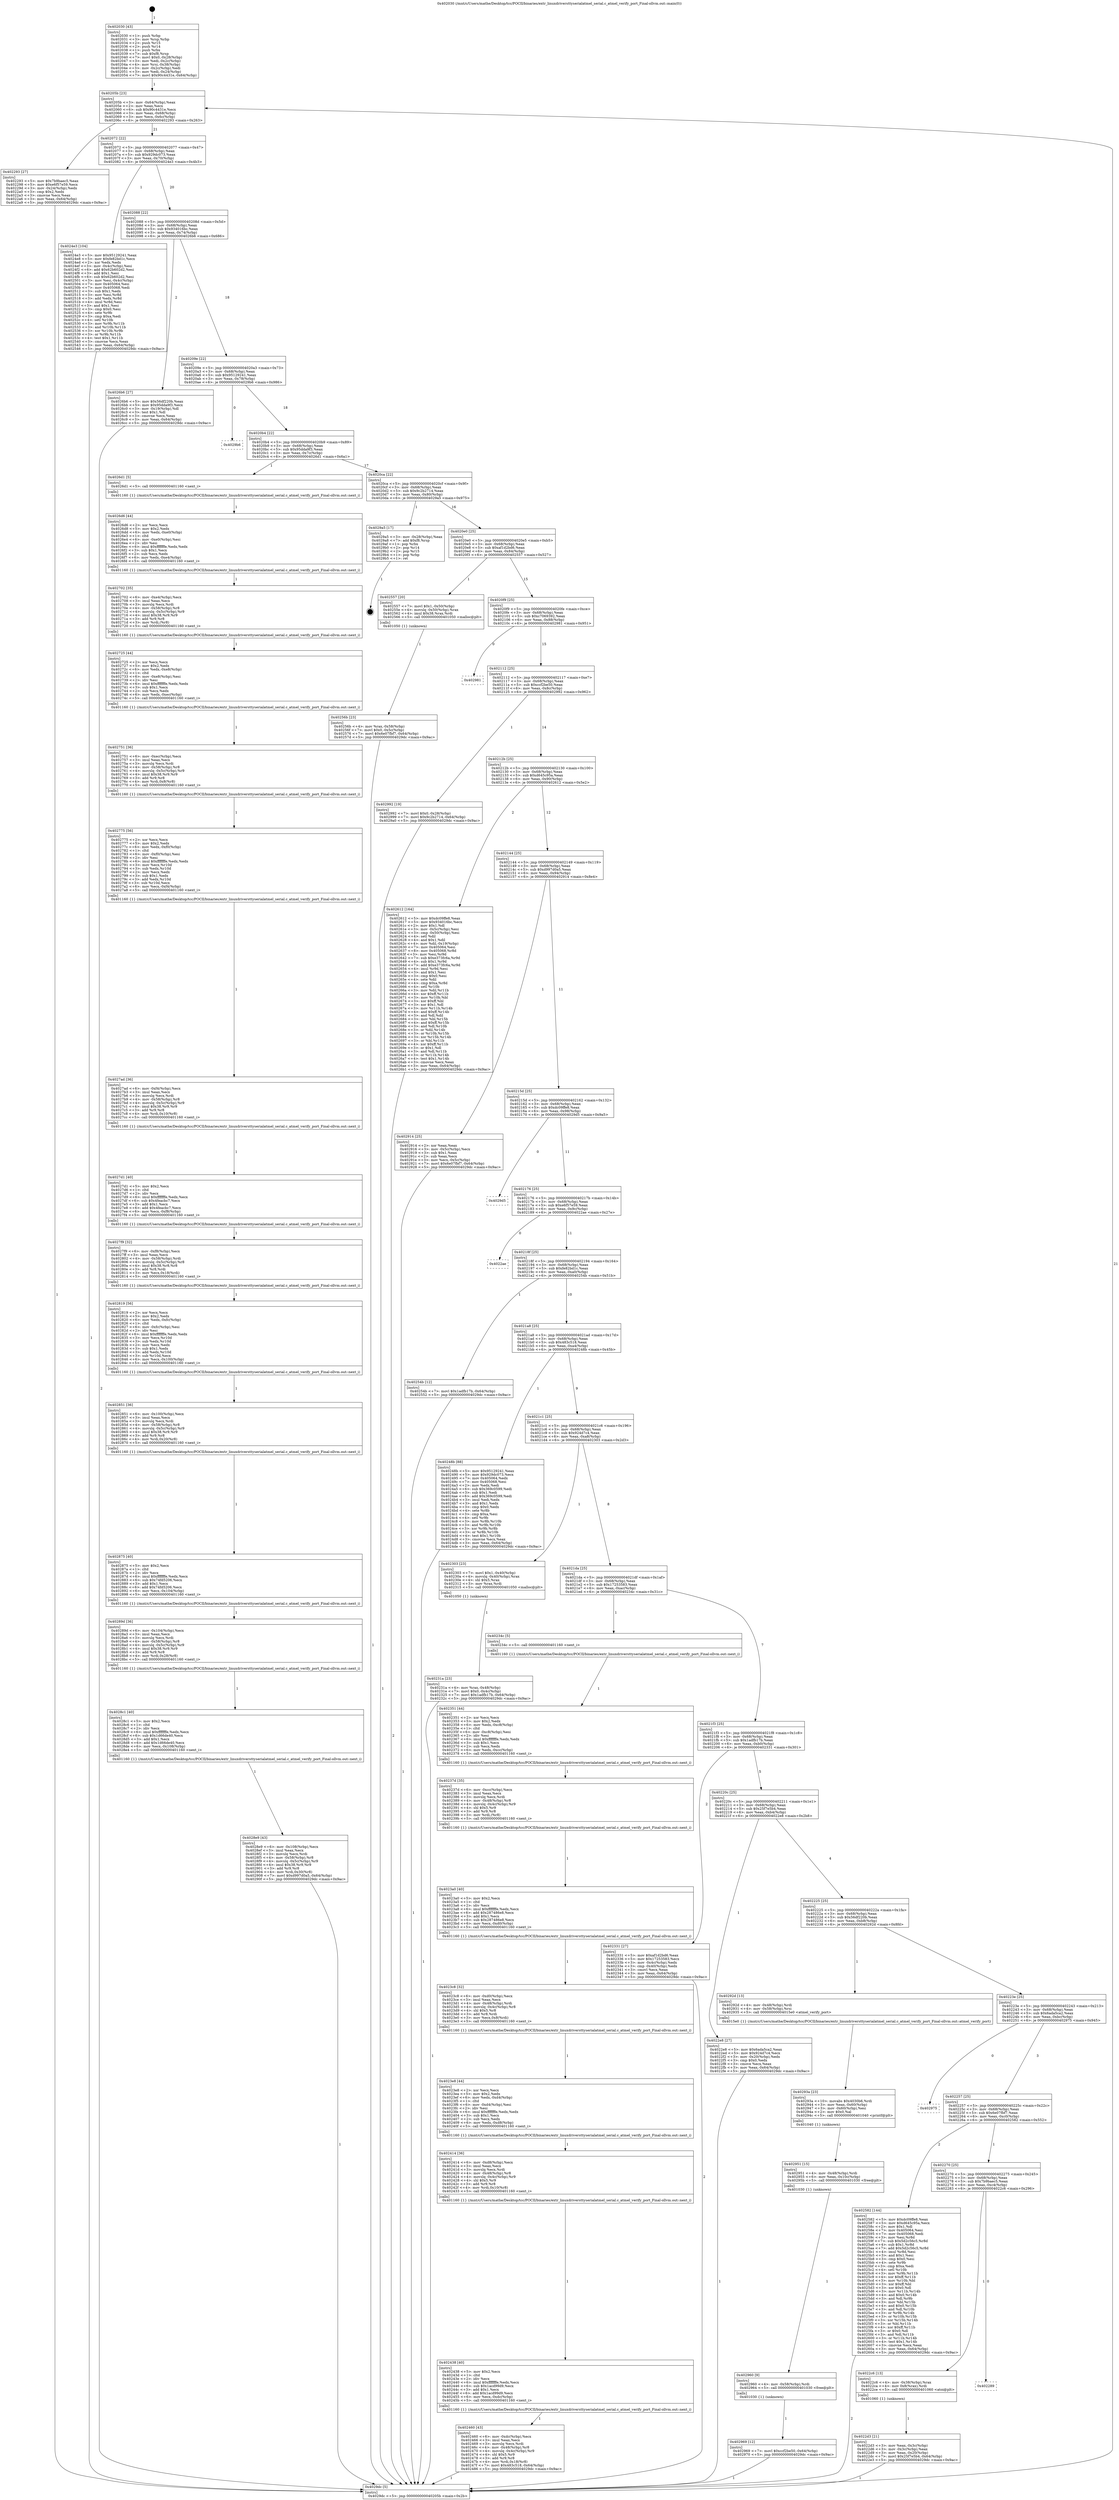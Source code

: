digraph "0x402030" {
  label = "0x402030 (/mnt/c/Users/mathe/Desktop/tcc/POCII/binaries/extr_linuxdriversttyserialatmel_serial.c_atmel_verify_port_Final-ollvm.out::main(0))"
  labelloc = "t"
  node[shape=record]

  Entry [label="",width=0.3,height=0.3,shape=circle,fillcolor=black,style=filled]
  "0x40205b" [label="{
     0x40205b [23]\l
     | [instrs]\l
     &nbsp;&nbsp;0x40205b \<+3\>: mov -0x64(%rbp),%eax\l
     &nbsp;&nbsp;0x40205e \<+2\>: mov %eax,%ecx\l
     &nbsp;&nbsp;0x402060 \<+6\>: sub $0x90c4431e,%ecx\l
     &nbsp;&nbsp;0x402066 \<+3\>: mov %eax,-0x68(%rbp)\l
     &nbsp;&nbsp;0x402069 \<+3\>: mov %ecx,-0x6c(%rbp)\l
     &nbsp;&nbsp;0x40206c \<+6\>: je 0000000000402293 \<main+0x263\>\l
  }"]
  "0x402293" [label="{
     0x402293 [27]\l
     | [instrs]\l
     &nbsp;&nbsp;0x402293 \<+5\>: mov $0x7b9baec5,%eax\l
     &nbsp;&nbsp;0x402298 \<+5\>: mov $0xe6f57e59,%ecx\l
     &nbsp;&nbsp;0x40229d \<+3\>: mov -0x24(%rbp),%edx\l
     &nbsp;&nbsp;0x4022a0 \<+3\>: cmp $0x2,%edx\l
     &nbsp;&nbsp;0x4022a3 \<+3\>: cmovne %ecx,%eax\l
     &nbsp;&nbsp;0x4022a6 \<+3\>: mov %eax,-0x64(%rbp)\l
     &nbsp;&nbsp;0x4022a9 \<+5\>: jmp 00000000004029dc \<main+0x9ac\>\l
  }"]
  "0x402072" [label="{
     0x402072 [22]\l
     | [instrs]\l
     &nbsp;&nbsp;0x402072 \<+5\>: jmp 0000000000402077 \<main+0x47\>\l
     &nbsp;&nbsp;0x402077 \<+3\>: mov -0x68(%rbp),%eax\l
     &nbsp;&nbsp;0x40207a \<+5\>: sub $0x929dc073,%eax\l
     &nbsp;&nbsp;0x40207f \<+3\>: mov %eax,-0x70(%rbp)\l
     &nbsp;&nbsp;0x402082 \<+6\>: je 00000000004024e3 \<main+0x4b3\>\l
  }"]
  "0x4029dc" [label="{
     0x4029dc [5]\l
     | [instrs]\l
     &nbsp;&nbsp;0x4029dc \<+5\>: jmp 000000000040205b \<main+0x2b\>\l
  }"]
  "0x402030" [label="{
     0x402030 [43]\l
     | [instrs]\l
     &nbsp;&nbsp;0x402030 \<+1\>: push %rbp\l
     &nbsp;&nbsp;0x402031 \<+3\>: mov %rsp,%rbp\l
     &nbsp;&nbsp;0x402034 \<+2\>: push %r15\l
     &nbsp;&nbsp;0x402036 \<+2\>: push %r14\l
     &nbsp;&nbsp;0x402038 \<+1\>: push %rbx\l
     &nbsp;&nbsp;0x402039 \<+7\>: sub $0xf8,%rsp\l
     &nbsp;&nbsp;0x402040 \<+7\>: movl $0x0,-0x28(%rbp)\l
     &nbsp;&nbsp;0x402047 \<+3\>: mov %edi,-0x2c(%rbp)\l
     &nbsp;&nbsp;0x40204a \<+4\>: mov %rsi,-0x38(%rbp)\l
     &nbsp;&nbsp;0x40204e \<+3\>: mov -0x2c(%rbp),%edi\l
     &nbsp;&nbsp;0x402051 \<+3\>: mov %edi,-0x24(%rbp)\l
     &nbsp;&nbsp;0x402054 \<+7\>: movl $0x90c4431e,-0x64(%rbp)\l
  }"]
  Exit [label="",width=0.3,height=0.3,shape=circle,fillcolor=black,style=filled,peripheries=2]
  "0x4024e3" [label="{
     0x4024e3 [104]\l
     | [instrs]\l
     &nbsp;&nbsp;0x4024e3 \<+5\>: mov $0x95129241,%eax\l
     &nbsp;&nbsp;0x4024e8 \<+5\>: mov $0xfe82bd1c,%ecx\l
     &nbsp;&nbsp;0x4024ed \<+2\>: xor %edx,%edx\l
     &nbsp;&nbsp;0x4024ef \<+3\>: mov -0x4c(%rbp),%esi\l
     &nbsp;&nbsp;0x4024f2 \<+6\>: add $0x62b602d2,%esi\l
     &nbsp;&nbsp;0x4024f8 \<+3\>: add $0x1,%esi\l
     &nbsp;&nbsp;0x4024fb \<+6\>: sub $0x62b602d2,%esi\l
     &nbsp;&nbsp;0x402501 \<+3\>: mov %esi,-0x4c(%rbp)\l
     &nbsp;&nbsp;0x402504 \<+7\>: mov 0x405064,%esi\l
     &nbsp;&nbsp;0x40250b \<+7\>: mov 0x405068,%edi\l
     &nbsp;&nbsp;0x402512 \<+3\>: sub $0x1,%edx\l
     &nbsp;&nbsp;0x402515 \<+3\>: mov %esi,%r8d\l
     &nbsp;&nbsp;0x402518 \<+3\>: add %edx,%r8d\l
     &nbsp;&nbsp;0x40251b \<+4\>: imul %r8d,%esi\l
     &nbsp;&nbsp;0x40251f \<+3\>: and $0x1,%esi\l
     &nbsp;&nbsp;0x402522 \<+3\>: cmp $0x0,%esi\l
     &nbsp;&nbsp;0x402525 \<+4\>: sete %r9b\l
     &nbsp;&nbsp;0x402529 \<+3\>: cmp $0xa,%edi\l
     &nbsp;&nbsp;0x40252c \<+4\>: setl %r10b\l
     &nbsp;&nbsp;0x402530 \<+3\>: mov %r9b,%r11b\l
     &nbsp;&nbsp;0x402533 \<+3\>: and %r10b,%r11b\l
     &nbsp;&nbsp;0x402536 \<+3\>: xor %r10b,%r9b\l
     &nbsp;&nbsp;0x402539 \<+3\>: or %r9b,%r11b\l
     &nbsp;&nbsp;0x40253c \<+4\>: test $0x1,%r11b\l
     &nbsp;&nbsp;0x402540 \<+3\>: cmovne %ecx,%eax\l
     &nbsp;&nbsp;0x402543 \<+3\>: mov %eax,-0x64(%rbp)\l
     &nbsp;&nbsp;0x402546 \<+5\>: jmp 00000000004029dc \<main+0x9ac\>\l
  }"]
  "0x402088" [label="{
     0x402088 [22]\l
     | [instrs]\l
     &nbsp;&nbsp;0x402088 \<+5\>: jmp 000000000040208d \<main+0x5d\>\l
     &nbsp;&nbsp;0x40208d \<+3\>: mov -0x68(%rbp),%eax\l
     &nbsp;&nbsp;0x402090 \<+5\>: sub $0x934016bc,%eax\l
     &nbsp;&nbsp;0x402095 \<+3\>: mov %eax,-0x74(%rbp)\l
     &nbsp;&nbsp;0x402098 \<+6\>: je 00000000004026b6 \<main+0x686\>\l
  }"]
  "0x402969" [label="{
     0x402969 [12]\l
     | [instrs]\l
     &nbsp;&nbsp;0x402969 \<+7\>: movl $0xccf2be50,-0x64(%rbp)\l
     &nbsp;&nbsp;0x402970 \<+5\>: jmp 00000000004029dc \<main+0x9ac\>\l
  }"]
  "0x4026b6" [label="{
     0x4026b6 [27]\l
     | [instrs]\l
     &nbsp;&nbsp;0x4026b6 \<+5\>: mov $0x56df220b,%eax\l
     &nbsp;&nbsp;0x4026bb \<+5\>: mov $0x95dda9f3,%ecx\l
     &nbsp;&nbsp;0x4026c0 \<+3\>: mov -0x19(%rbp),%dl\l
     &nbsp;&nbsp;0x4026c3 \<+3\>: test $0x1,%dl\l
     &nbsp;&nbsp;0x4026c6 \<+3\>: cmovne %ecx,%eax\l
     &nbsp;&nbsp;0x4026c9 \<+3\>: mov %eax,-0x64(%rbp)\l
     &nbsp;&nbsp;0x4026cc \<+5\>: jmp 00000000004029dc \<main+0x9ac\>\l
  }"]
  "0x40209e" [label="{
     0x40209e [22]\l
     | [instrs]\l
     &nbsp;&nbsp;0x40209e \<+5\>: jmp 00000000004020a3 \<main+0x73\>\l
     &nbsp;&nbsp;0x4020a3 \<+3\>: mov -0x68(%rbp),%eax\l
     &nbsp;&nbsp;0x4020a6 \<+5\>: sub $0x95129241,%eax\l
     &nbsp;&nbsp;0x4020ab \<+3\>: mov %eax,-0x78(%rbp)\l
     &nbsp;&nbsp;0x4020ae \<+6\>: je 00000000004029b6 \<main+0x986\>\l
  }"]
  "0x402960" [label="{
     0x402960 [9]\l
     | [instrs]\l
     &nbsp;&nbsp;0x402960 \<+4\>: mov -0x58(%rbp),%rdi\l
     &nbsp;&nbsp;0x402964 \<+5\>: call 0000000000401030 \<free@plt\>\l
     | [calls]\l
     &nbsp;&nbsp;0x401030 \{1\} (unknown)\l
  }"]
  "0x4029b6" [label="{
     0x4029b6\l
  }", style=dashed]
  "0x4020b4" [label="{
     0x4020b4 [22]\l
     | [instrs]\l
     &nbsp;&nbsp;0x4020b4 \<+5\>: jmp 00000000004020b9 \<main+0x89\>\l
     &nbsp;&nbsp;0x4020b9 \<+3\>: mov -0x68(%rbp),%eax\l
     &nbsp;&nbsp;0x4020bc \<+5\>: sub $0x95dda9f3,%eax\l
     &nbsp;&nbsp;0x4020c1 \<+3\>: mov %eax,-0x7c(%rbp)\l
     &nbsp;&nbsp;0x4020c4 \<+6\>: je 00000000004026d1 \<main+0x6a1\>\l
  }"]
  "0x402951" [label="{
     0x402951 [15]\l
     | [instrs]\l
     &nbsp;&nbsp;0x402951 \<+4\>: mov -0x48(%rbp),%rdi\l
     &nbsp;&nbsp;0x402955 \<+6\>: mov %eax,-0x10c(%rbp)\l
     &nbsp;&nbsp;0x40295b \<+5\>: call 0000000000401030 \<free@plt\>\l
     | [calls]\l
     &nbsp;&nbsp;0x401030 \{1\} (unknown)\l
  }"]
  "0x4026d1" [label="{
     0x4026d1 [5]\l
     | [instrs]\l
     &nbsp;&nbsp;0x4026d1 \<+5\>: call 0000000000401160 \<next_i\>\l
     | [calls]\l
     &nbsp;&nbsp;0x401160 \{1\} (/mnt/c/Users/mathe/Desktop/tcc/POCII/binaries/extr_linuxdriversttyserialatmel_serial.c_atmel_verify_port_Final-ollvm.out::next_i)\l
  }"]
  "0x4020ca" [label="{
     0x4020ca [22]\l
     | [instrs]\l
     &nbsp;&nbsp;0x4020ca \<+5\>: jmp 00000000004020cf \<main+0x9f\>\l
     &nbsp;&nbsp;0x4020cf \<+3\>: mov -0x68(%rbp),%eax\l
     &nbsp;&nbsp;0x4020d2 \<+5\>: sub $0x9c2b2714,%eax\l
     &nbsp;&nbsp;0x4020d7 \<+3\>: mov %eax,-0x80(%rbp)\l
     &nbsp;&nbsp;0x4020da \<+6\>: je 00000000004029a5 \<main+0x975\>\l
  }"]
  "0x40293a" [label="{
     0x40293a [23]\l
     | [instrs]\l
     &nbsp;&nbsp;0x40293a \<+10\>: movabs $0x4030b6,%rdi\l
     &nbsp;&nbsp;0x402944 \<+3\>: mov %eax,-0x60(%rbp)\l
     &nbsp;&nbsp;0x402947 \<+3\>: mov -0x60(%rbp),%esi\l
     &nbsp;&nbsp;0x40294a \<+2\>: mov $0x0,%al\l
     &nbsp;&nbsp;0x40294c \<+5\>: call 0000000000401040 \<printf@plt\>\l
     | [calls]\l
     &nbsp;&nbsp;0x401040 \{1\} (unknown)\l
  }"]
  "0x4029a5" [label="{
     0x4029a5 [17]\l
     | [instrs]\l
     &nbsp;&nbsp;0x4029a5 \<+3\>: mov -0x28(%rbp),%eax\l
     &nbsp;&nbsp;0x4029a8 \<+7\>: add $0xf8,%rsp\l
     &nbsp;&nbsp;0x4029af \<+1\>: pop %rbx\l
     &nbsp;&nbsp;0x4029b0 \<+2\>: pop %r14\l
     &nbsp;&nbsp;0x4029b2 \<+2\>: pop %r15\l
     &nbsp;&nbsp;0x4029b4 \<+1\>: pop %rbp\l
     &nbsp;&nbsp;0x4029b5 \<+1\>: ret\l
  }"]
  "0x4020e0" [label="{
     0x4020e0 [25]\l
     | [instrs]\l
     &nbsp;&nbsp;0x4020e0 \<+5\>: jmp 00000000004020e5 \<main+0xb5\>\l
     &nbsp;&nbsp;0x4020e5 \<+3\>: mov -0x68(%rbp),%eax\l
     &nbsp;&nbsp;0x4020e8 \<+5\>: sub $0xaf1d2bd6,%eax\l
     &nbsp;&nbsp;0x4020ed \<+6\>: mov %eax,-0x84(%rbp)\l
     &nbsp;&nbsp;0x4020f3 \<+6\>: je 0000000000402557 \<main+0x527\>\l
  }"]
  "0x4028e9" [label="{
     0x4028e9 [43]\l
     | [instrs]\l
     &nbsp;&nbsp;0x4028e9 \<+6\>: mov -0x108(%rbp),%ecx\l
     &nbsp;&nbsp;0x4028ef \<+3\>: imul %eax,%ecx\l
     &nbsp;&nbsp;0x4028f2 \<+3\>: movslq %ecx,%rdi\l
     &nbsp;&nbsp;0x4028f5 \<+4\>: mov -0x58(%rbp),%r8\l
     &nbsp;&nbsp;0x4028f9 \<+4\>: movslq -0x5c(%rbp),%r9\l
     &nbsp;&nbsp;0x4028fd \<+4\>: imul $0x38,%r9,%r9\l
     &nbsp;&nbsp;0x402901 \<+3\>: add %r9,%r8\l
     &nbsp;&nbsp;0x402904 \<+4\>: mov %rdi,0x30(%r8)\l
     &nbsp;&nbsp;0x402908 \<+7\>: movl $0xd997d0a5,-0x64(%rbp)\l
     &nbsp;&nbsp;0x40290f \<+5\>: jmp 00000000004029dc \<main+0x9ac\>\l
  }"]
  "0x402557" [label="{
     0x402557 [20]\l
     | [instrs]\l
     &nbsp;&nbsp;0x402557 \<+7\>: movl $0x1,-0x50(%rbp)\l
     &nbsp;&nbsp;0x40255e \<+4\>: movslq -0x50(%rbp),%rax\l
     &nbsp;&nbsp;0x402562 \<+4\>: imul $0x38,%rax,%rdi\l
     &nbsp;&nbsp;0x402566 \<+5\>: call 0000000000401050 \<malloc@plt\>\l
     | [calls]\l
     &nbsp;&nbsp;0x401050 \{1\} (unknown)\l
  }"]
  "0x4020f9" [label="{
     0x4020f9 [25]\l
     | [instrs]\l
     &nbsp;&nbsp;0x4020f9 \<+5\>: jmp 00000000004020fe \<main+0xce\>\l
     &nbsp;&nbsp;0x4020fe \<+3\>: mov -0x68(%rbp),%eax\l
     &nbsp;&nbsp;0x402101 \<+5\>: sub $0xc7069392,%eax\l
     &nbsp;&nbsp;0x402106 \<+6\>: mov %eax,-0x88(%rbp)\l
     &nbsp;&nbsp;0x40210c \<+6\>: je 0000000000402981 \<main+0x951\>\l
  }"]
  "0x4028c1" [label="{
     0x4028c1 [40]\l
     | [instrs]\l
     &nbsp;&nbsp;0x4028c1 \<+5\>: mov $0x2,%ecx\l
     &nbsp;&nbsp;0x4028c6 \<+1\>: cltd\l
     &nbsp;&nbsp;0x4028c7 \<+2\>: idiv %ecx\l
     &nbsp;&nbsp;0x4028c9 \<+6\>: imul $0xfffffffe,%edx,%ecx\l
     &nbsp;&nbsp;0x4028cf \<+6\>: sub $0x1d66de40,%ecx\l
     &nbsp;&nbsp;0x4028d5 \<+3\>: add $0x1,%ecx\l
     &nbsp;&nbsp;0x4028d8 \<+6\>: add $0x1d66de40,%ecx\l
     &nbsp;&nbsp;0x4028de \<+6\>: mov %ecx,-0x108(%rbp)\l
     &nbsp;&nbsp;0x4028e4 \<+5\>: call 0000000000401160 \<next_i\>\l
     | [calls]\l
     &nbsp;&nbsp;0x401160 \{1\} (/mnt/c/Users/mathe/Desktop/tcc/POCII/binaries/extr_linuxdriversttyserialatmel_serial.c_atmel_verify_port_Final-ollvm.out::next_i)\l
  }"]
  "0x402981" [label="{
     0x402981\l
  }", style=dashed]
  "0x402112" [label="{
     0x402112 [25]\l
     | [instrs]\l
     &nbsp;&nbsp;0x402112 \<+5\>: jmp 0000000000402117 \<main+0xe7\>\l
     &nbsp;&nbsp;0x402117 \<+3\>: mov -0x68(%rbp),%eax\l
     &nbsp;&nbsp;0x40211a \<+5\>: sub $0xccf2be50,%eax\l
     &nbsp;&nbsp;0x40211f \<+6\>: mov %eax,-0x8c(%rbp)\l
     &nbsp;&nbsp;0x402125 \<+6\>: je 0000000000402992 \<main+0x962\>\l
  }"]
  "0x40289d" [label="{
     0x40289d [36]\l
     | [instrs]\l
     &nbsp;&nbsp;0x40289d \<+6\>: mov -0x104(%rbp),%ecx\l
     &nbsp;&nbsp;0x4028a3 \<+3\>: imul %eax,%ecx\l
     &nbsp;&nbsp;0x4028a6 \<+3\>: movslq %ecx,%rdi\l
     &nbsp;&nbsp;0x4028a9 \<+4\>: mov -0x58(%rbp),%r8\l
     &nbsp;&nbsp;0x4028ad \<+4\>: movslq -0x5c(%rbp),%r9\l
     &nbsp;&nbsp;0x4028b1 \<+4\>: imul $0x38,%r9,%r9\l
     &nbsp;&nbsp;0x4028b5 \<+3\>: add %r9,%r8\l
     &nbsp;&nbsp;0x4028b8 \<+4\>: mov %rdi,0x28(%r8)\l
     &nbsp;&nbsp;0x4028bc \<+5\>: call 0000000000401160 \<next_i\>\l
     | [calls]\l
     &nbsp;&nbsp;0x401160 \{1\} (/mnt/c/Users/mathe/Desktop/tcc/POCII/binaries/extr_linuxdriversttyserialatmel_serial.c_atmel_verify_port_Final-ollvm.out::next_i)\l
  }"]
  "0x402992" [label="{
     0x402992 [19]\l
     | [instrs]\l
     &nbsp;&nbsp;0x402992 \<+7\>: movl $0x0,-0x28(%rbp)\l
     &nbsp;&nbsp;0x402999 \<+7\>: movl $0x9c2b2714,-0x64(%rbp)\l
     &nbsp;&nbsp;0x4029a0 \<+5\>: jmp 00000000004029dc \<main+0x9ac\>\l
  }"]
  "0x40212b" [label="{
     0x40212b [25]\l
     | [instrs]\l
     &nbsp;&nbsp;0x40212b \<+5\>: jmp 0000000000402130 \<main+0x100\>\l
     &nbsp;&nbsp;0x402130 \<+3\>: mov -0x68(%rbp),%eax\l
     &nbsp;&nbsp;0x402133 \<+5\>: sub $0xd645c95a,%eax\l
     &nbsp;&nbsp;0x402138 \<+6\>: mov %eax,-0x90(%rbp)\l
     &nbsp;&nbsp;0x40213e \<+6\>: je 0000000000402612 \<main+0x5e2\>\l
  }"]
  "0x402875" [label="{
     0x402875 [40]\l
     | [instrs]\l
     &nbsp;&nbsp;0x402875 \<+5\>: mov $0x2,%ecx\l
     &nbsp;&nbsp;0x40287a \<+1\>: cltd\l
     &nbsp;&nbsp;0x40287b \<+2\>: idiv %ecx\l
     &nbsp;&nbsp;0x40287d \<+6\>: imul $0xfffffffe,%edx,%ecx\l
     &nbsp;&nbsp;0x402883 \<+6\>: sub $0x74fd5206,%ecx\l
     &nbsp;&nbsp;0x402889 \<+3\>: add $0x1,%ecx\l
     &nbsp;&nbsp;0x40288c \<+6\>: add $0x74fd5206,%ecx\l
     &nbsp;&nbsp;0x402892 \<+6\>: mov %ecx,-0x104(%rbp)\l
     &nbsp;&nbsp;0x402898 \<+5\>: call 0000000000401160 \<next_i\>\l
     | [calls]\l
     &nbsp;&nbsp;0x401160 \{1\} (/mnt/c/Users/mathe/Desktop/tcc/POCII/binaries/extr_linuxdriversttyserialatmel_serial.c_atmel_verify_port_Final-ollvm.out::next_i)\l
  }"]
  "0x402612" [label="{
     0x402612 [164]\l
     | [instrs]\l
     &nbsp;&nbsp;0x402612 \<+5\>: mov $0xdc09ffe8,%eax\l
     &nbsp;&nbsp;0x402617 \<+5\>: mov $0x934016bc,%ecx\l
     &nbsp;&nbsp;0x40261c \<+2\>: mov $0x1,%dl\l
     &nbsp;&nbsp;0x40261e \<+3\>: mov -0x5c(%rbp),%esi\l
     &nbsp;&nbsp;0x402621 \<+3\>: cmp -0x50(%rbp),%esi\l
     &nbsp;&nbsp;0x402624 \<+4\>: setl %dil\l
     &nbsp;&nbsp;0x402628 \<+4\>: and $0x1,%dil\l
     &nbsp;&nbsp;0x40262c \<+4\>: mov %dil,-0x19(%rbp)\l
     &nbsp;&nbsp;0x402630 \<+7\>: mov 0x405064,%esi\l
     &nbsp;&nbsp;0x402637 \<+8\>: mov 0x405068,%r8d\l
     &nbsp;&nbsp;0x40263f \<+3\>: mov %esi,%r9d\l
     &nbsp;&nbsp;0x402642 \<+7\>: sub $0xe373fc6a,%r9d\l
     &nbsp;&nbsp;0x402649 \<+4\>: sub $0x1,%r9d\l
     &nbsp;&nbsp;0x40264d \<+7\>: add $0xe373fc6a,%r9d\l
     &nbsp;&nbsp;0x402654 \<+4\>: imul %r9d,%esi\l
     &nbsp;&nbsp;0x402658 \<+3\>: and $0x1,%esi\l
     &nbsp;&nbsp;0x40265b \<+3\>: cmp $0x0,%esi\l
     &nbsp;&nbsp;0x40265e \<+4\>: sete %dil\l
     &nbsp;&nbsp;0x402662 \<+4\>: cmp $0xa,%r8d\l
     &nbsp;&nbsp;0x402666 \<+4\>: setl %r10b\l
     &nbsp;&nbsp;0x40266a \<+3\>: mov %dil,%r11b\l
     &nbsp;&nbsp;0x40266d \<+4\>: xor $0xff,%r11b\l
     &nbsp;&nbsp;0x402671 \<+3\>: mov %r10b,%bl\l
     &nbsp;&nbsp;0x402674 \<+3\>: xor $0xff,%bl\l
     &nbsp;&nbsp;0x402677 \<+3\>: xor $0x1,%dl\l
     &nbsp;&nbsp;0x40267a \<+3\>: mov %r11b,%r14b\l
     &nbsp;&nbsp;0x40267d \<+4\>: and $0xff,%r14b\l
     &nbsp;&nbsp;0x402681 \<+3\>: and %dl,%dil\l
     &nbsp;&nbsp;0x402684 \<+3\>: mov %bl,%r15b\l
     &nbsp;&nbsp;0x402687 \<+4\>: and $0xff,%r15b\l
     &nbsp;&nbsp;0x40268b \<+3\>: and %dl,%r10b\l
     &nbsp;&nbsp;0x40268e \<+3\>: or %dil,%r14b\l
     &nbsp;&nbsp;0x402691 \<+3\>: or %r10b,%r15b\l
     &nbsp;&nbsp;0x402694 \<+3\>: xor %r15b,%r14b\l
     &nbsp;&nbsp;0x402697 \<+3\>: or %bl,%r11b\l
     &nbsp;&nbsp;0x40269a \<+4\>: xor $0xff,%r11b\l
     &nbsp;&nbsp;0x40269e \<+3\>: or $0x1,%dl\l
     &nbsp;&nbsp;0x4026a1 \<+3\>: and %dl,%r11b\l
     &nbsp;&nbsp;0x4026a4 \<+3\>: or %r11b,%r14b\l
     &nbsp;&nbsp;0x4026a7 \<+4\>: test $0x1,%r14b\l
     &nbsp;&nbsp;0x4026ab \<+3\>: cmovne %ecx,%eax\l
     &nbsp;&nbsp;0x4026ae \<+3\>: mov %eax,-0x64(%rbp)\l
     &nbsp;&nbsp;0x4026b1 \<+5\>: jmp 00000000004029dc \<main+0x9ac\>\l
  }"]
  "0x402144" [label="{
     0x402144 [25]\l
     | [instrs]\l
     &nbsp;&nbsp;0x402144 \<+5\>: jmp 0000000000402149 \<main+0x119\>\l
     &nbsp;&nbsp;0x402149 \<+3\>: mov -0x68(%rbp),%eax\l
     &nbsp;&nbsp;0x40214c \<+5\>: sub $0xd997d0a5,%eax\l
     &nbsp;&nbsp;0x402151 \<+6\>: mov %eax,-0x94(%rbp)\l
     &nbsp;&nbsp;0x402157 \<+6\>: je 0000000000402914 \<main+0x8e4\>\l
  }"]
  "0x402851" [label="{
     0x402851 [36]\l
     | [instrs]\l
     &nbsp;&nbsp;0x402851 \<+6\>: mov -0x100(%rbp),%ecx\l
     &nbsp;&nbsp;0x402857 \<+3\>: imul %eax,%ecx\l
     &nbsp;&nbsp;0x40285a \<+3\>: movslq %ecx,%rdi\l
     &nbsp;&nbsp;0x40285d \<+4\>: mov -0x58(%rbp),%r8\l
     &nbsp;&nbsp;0x402861 \<+4\>: movslq -0x5c(%rbp),%r9\l
     &nbsp;&nbsp;0x402865 \<+4\>: imul $0x38,%r9,%r9\l
     &nbsp;&nbsp;0x402869 \<+3\>: add %r9,%r8\l
     &nbsp;&nbsp;0x40286c \<+4\>: mov %rdi,0x20(%r8)\l
     &nbsp;&nbsp;0x402870 \<+5\>: call 0000000000401160 \<next_i\>\l
     | [calls]\l
     &nbsp;&nbsp;0x401160 \{1\} (/mnt/c/Users/mathe/Desktop/tcc/POCII/binaries/extr_linuxdriversttyserialatmel_serial.c_atmel_verify_port_Final-ollvm.out::next_i)\l
  }"]
  "0x402914" [label="{
     0x402914 [25]\l
     | [instrs]\l
     &nbsp;&nbsp;0x402914 \<+2\>: xor %eax,%eax\l
     &nbsp;&nbsp;0x402916 \<+3\>: mov -0x5c(%rbp),%ecx\l
     &nbsp;&nbsp;0x402919 \<+3\>: sub $0x1,%eax\l
     &nbsp;&nbsp;0x40291c \<+2\>: sub %eax,%ecx\l
     &nbsp;&nbsp;0x40291e \<+3\>: mov %ecx,-0x5c(%rbp)\l
     &nbsp;&nbsp;0x402921 \<+7\>: movl $0x6e07fbf7,-0x64(%rbp)\l
     &nbsp;&nbsp;0x402928 \<+5\>: jmp 00000000004029dc \<main+0x9ac\>\l
  }"]
  "0x40215d" [label="{
     0x40215d [25]\l
     | [instrs]\l
     &nbsp;&nbsp;0x40215d \<+5\>: jmp 0000000000402162 \<main+0x132\>\l
     &nbsp;&nbsp;0x402162 \<+3\>: mov -0x68(%rbp),%eax\l
     &nbsp;&nbsp;0x402165 \<+5\>: sub $0xdc09ffe8,%eax\l
     &nbsp;&nbsp;0x40216a \<+6\>: mov %eax,-0x98(%rbp)\l
     &nbsp;&nbsp;0x402170 \<+6\>: je 00000000004029d5 \<main+0x9a5\>\l
  }"]
  "0x402819" [label="{
     0x402819 [56]\l
     | [instrs]\l
     &nbsp;&nbsp;0x402819 \<+2\>: xor %ecx,%ecx\l
     &nbsp;&nbsp;0x40281b \<+5\>: mov $0x2,%edx\l
     &nbsp;&nbsp;0x402820 \<+6\>: mov %edx,-0xfc(%rbp)\l
     &nbsp;&nbsp;0x402826 \<+1\>: cltd\l
     &nbsp;&nbsp;0x402827 \<+6\>: mov -0xfc(%rbp),%esi\l
     &nbsp;&nbsp;0x40282d \<+2\>: idiv %esi\l
     &nbsp;&nbsp;0x40282f \<+6\>: imul $0xfffffffe,%edx,%edx\l
     &nbsp;&nbsp;0x402835 \<+3\>: mov %ecx,%r10d\l
     &nbsp;&nbsp;0x402838 \<+3\>: sub %edx,%r10d\l
     &nbsp;&nbsp;0x40283b \<+2\>: mov %ecx,%edx\l
     &nbsp;&nbsp;0x40283d \<+3\>: sub $0x1,%edx\l
     &nbsp;&nbsp;0x402840 \<+3\>: add %edx,%r10d\l
     &nbsp;&nbsp;0x402843 \<+3\>: sub %r10d,%ecx\l
     &nbsp;&nbsp;0x402846 \<+6\>: mov %ecx,-0x100(%rbp)\l
     &nbsp;&nbsp;0x40284c \<+5\>: call 0000000000401160 \<next_i\>\l
     | [calls]\l
     &nbsp;&nbsp;0x401160 \{1\} (/mnt/c/Users/mathe/Desktop/tcc/POCII/binaries/extr_linuxdriversttyserialatmel_serial.c_atmel_verify_port_Final-ollvm.out::next_i)\l
  }"]
  "0x4029d5" [label="{
     0x4029d5\l
  }", style=dashed]
  "0x402176" [label="{
     0x402176 [25]\l
     | [instrs]\l
     &nbsp;&nbsp;0x402176 \<+5\>: jmp 000000000040217b \<main+0x14b\>\l
     &nbsp;&nbsp;0x40217b \<+3\>: mov -0x68(%rbp),%eax\l
     &nbsp;&nbsp;0x40217e \<+5\>: sub $0xe6f57e59,%eax\l
     &nbsp;&nbsp;0x402183 \<+6\>: mov %eax,-0x9c(%rbp)\l
     &nbsp;&nbsp;0x402189 \<+6\>: je 00000000004022ae \<main+0x27e\>\l
  }"]
  "0x4027f9" [label="{
     0x4027f9 [32]\l
     | [instrs]\l
     &nbsp;&nbsp;0x4027f9 \<+6\>: mov -0xf8(%rbp),%ecx\l
     &nbsp;&nbsp;0x4027ff \<+3\>: imul %eax,%ecx\l
     &nbsp;&nbsp;0x402802 \<+4\>: mov -0x58(%rbp),%rdi\l
     &nbsp;&nbsp;0x402806 \<+4\>: movslq -0x5c(%rbp),%r8\l
     &nbsp;&nbsp;0x40280a \<+4\>: imul $0x38,%r8,%r8\l
     &nbsp;&nbsp;0x40280e \<+3\>: add %r8,%rdi\l
     &nbsp;&nbsp;0x402811 \<+3\>: mov %ecx,0x18(%rdi)\l
     &nbsp;&nbsp;0x402814 \<+5\>: call 0000000000401160 \<next_i\>\l
     | [calls]\l
     &nbsp;&nbsp;0x401160 \{1\} (/mnt/c/Users/mathe/Desktop/tcc/POCII/binaries/extr_linuxdriversttyserialatmel_serial.c_atmel_verify_port_Final-ollvm.out::next_i)\l
  }"]
  "0x4022ae" [label="{
     0x4022ae\l
  }", style=dashed]
  "0x40218f" [label="{
     0x40218f [25]\l
     | [instrs]\l
     &nbsp;&nbsp;0x40218f \<+5\>: jmp 0000000000402194 \<main+0x164\>\l
     &nbsp;&nbsp;0x402194 \<+3\>: mov -0x68(%rbp),%eax\l
     &nbsp;&nbsp;0x402197 \<+5\>: sub $0xfe82bd1c,%eax\l
     &nbsp;&nbsp;0x40219c \<+6\>: mov %eax,-0xa0(%rbp)\l
     &nbsp;&nbsp;0x4021a2 \<+6\>: je 000000000040254b \<main+0x51b\>\l
  }"]
  "0x4027d1" [label="{
     0x4027d1 [40]\l
     | [instrs]\l
     &nbsp;&nbsp;0x4027d1 \<+5\>: mov $0x2,%ecx\l
     &nbsp;&nbsp;0x4027d6 \<+1\>: cltd\l
     &nbsp;&nbsp;0x4027d7 \<+2\>: idiv %ecx\l
     &nbsp;&nbsp;0x4027d9 \<+6\>: imul $0xfffffffe,%edx,%ecx\l
     &nbsp;&nbsp;0x4027df \<+6\>: sub $0x4feacbc7,%ecx\l
     &nbsp;&nbsp;0x4027e5 \<+3\>: add $0x1,%ecx\l
     &nbsp;&nbsp;0x4027e8 \<+6\>: add $0x4feacbc7,%ecx\l
     &nbsp;&nbsp;0x4027ee \<+6\>: mov %ecx,-0xf8(%rbp)\l
     &nbsp;&nbsp;0x4027f4 \<+5\>: call 0000000000401160 \<next_i\>\l
     | [calls]\l
     &nbsp;&nbsp;0x401160 \{1\} (/mnt/c/Users/mathe/Desktop/tcc/POCII/binaries/extr_linuxdriversttyserialatmel_serial.c_atmel_verify_port_Final-ollvm.out::next_i)\l
  }"]
  "0x40254b" [label="{
     0x40254b [12]\l
     | [instrs]\l
     &nbsp;&nbsp;0x40254b \<+7\>: movl $0x1adfb17b,-0x64(%rbp)\l
     &nbsp;&nbsp;0x402552 \<+5\>: jmp 00000000004029dc \<main+0x9ac\>\l
  }"]
  "0x4021a8" [label="{
     0x4021a8 [25]\l
     | [instrs]\l
     &nbsp;&nbsp;0x4021a8 \<+5\>: jmp 00000000004021ad \<main+0x17d\>\l
     &nbsp;&nbsp;0x4021ad \<+3\>: mov -0x68(%rbp),%eax\l
     &nbsp;&nbsp;0x4021b0 \<+5\>: sub $0x483c518,%eax\l
     &nbsp;&nbsp;0x4021b5 \<+6\>: mov %eax,-0xa4(%rbp)\l
     &nbsp;&nbsp;0x4021bb \<+6\>: je 000000000040248b \<main+0x45b\>\l
  }"]
  "0x4027ad" [label="{
     0x4027ad [36]\l
     | [instrs]\l
     &nbsp;&nbsp;0x4027ad \<+6\>: mov -0xf4(%rbp),%ecx\l
     &nbsp;&nbsp;0x4027b3 \<+3\>: imul %eax,%ecx\l
     &nbsp;&nbsp;0x4027b6 \<+3\>: movslq %ecx,%rdi\l
     &nbsp;&nbsp;0x4027b9 \<+4\>: mov -0x58(%rbp),%r8\l
     &nbsp;&nbsp;0x4027bd \<+4\>: movslq -0x5c(%rbp),%r9\l
     &nbsp;&nbsp;0x4027c1 \<+4\>: imul $0x38,%r9,%r9\l
     &nbsp;&nbsp;0x4027c5 \<+3\>: add %r9,%r8\l
     &nbsp;&nbsp;0x4027c8 \<+4\>: mov %rdi,0x10(%r8)\l
     &nbsp;&nbsp;0x4027cc \<+5\>: call 0000000000401160 \<next_i\>\l
     | [calls]\l
     &nbsp;&nbsp;0x401160 \{1\} (/mnt/c/Users/mathe/Desktop/tcc/POCII/binaries/extr_linuxdriversttyserialatmel_serial.c_atmel_verify_port_Final-ollvm.out::next_i)\l
  }"]
  "0x40248b" [label="{
     0x40248b [88]\l
     | [instrs]\l
     &nbsp;&nbsp;0x40248b \<+5\>: mov $0x95129241,%eax\l
     &nbsp;&nbsp;0x402490 \<+5\>: mov $0x929dc073,%ecx\l
     &nbsp;&nbsp;0x402495 \<+7\>: mov 0x405064,%edx\l
     &nbsp;&nbsp;0x40249c \<+7\>: mov 0x405068,%esi\l
     &nbsp;&nbsp;0x4024a3 \<+2\>: mov %edx,%edi\l
     &nbsp;&nbsp;0x4024a5 \<+6\>: sub $0x369c0599,%edi\l
     &nbsp;&nbsp;0x4024ab \<+3\>: sub $0x1,%edi\l
     &nbsp;&nbsp;0x4024ae \<+6\>: add $0x369c0599,%edi\l
     &nbsp;&nbsp;0x4024b4 \<+3\>: imul %edi,%edx\l
     &nbsp;&nbsp;0x4024b7 \<+3\>: and $0x1,%edx\l
     &nbsp;&nbsp;0x4024ba \<+3\>: cmp $0x0,%edx\l
     &nbsp;&nbsp;0x4024bd \<+4\>: sete %r8b\l
     &nbsp;&nbsp;0x4024c1 \<+3\>: cmp $0xa,%esi\l
     &nbsp;&nbsp;0x4024c4 \<+4\>: setl %r9b\l
     &nbsp;&nbsp;0x4024c8 \<+3\>: mov %r8b,%r10b\l
     &nbsp;&nbsp;0x4024cb \<+3\>: and %r9b,%r10b\l
     &nbsp;&nbsp;0x4024ce \<+3\>: xor %r9b,%r8b\l
     &nbsp;&nbsp;0x4024d1 \<+3\>: or %r8b,%r10b\l
     &nbsp;&nbsp;0x4024d4 \<+4\>: test $0x1,%r10b\l
     &nbsp;&nbsp;0x4024d8 \<+3\>: cmovne %ecx,%eax\l
     &nbsp;&nbsp;0x4024db \<+3\>: mov %eax,-0x64(%rbp)\l
     &nbsp;&nbsp;0x4024de \<+5\>: jmp 00000000004029dc \<main+0x9ac\>\l
  }"]
  "0x4021c1" [label="{
     0x4021c1 [25]\l
     | [instrs]\l
     &nbsp;&nbsp;0x4021c1 \<+5\>: jmp 00000000004021c6 \<main+0x196\>\l
     &nbsp;&nbsp;0x4021c6 \<+3\>: mov -0x68(%rbp),%eax\l
     &nbsp;&nbsp;0x4021c9 \<+5\>: sub $0x924d7c4,%eax\l
     &nbsp;&nbsp;0x4021ce \<+6\>: mov %eax,-0xa8(%rbp)\l
     &nbsp;&nbsp;0x4021d4 \<+6\>: je 0000000000402303 \<main+0x2d3\>\l
  }"]
  "0x402775" [label="{
     0x402775 [56]\l
     | [instrs]\l
     &nbsp;&nbsp;0x402775 \<+2\>: xor %ecx,%ecx\l
     &nbsp;&nbsp;0x402777 \<+5\>: mov $0x2,%edx\l
     &nbsp;&nbsp;0x40277c \<+6\>: mov %edx,-0xf0(%rbp)\l
     &nbsp;&nbsp;0x402782 \<+1\>: cltd\l
     &nbsp;&nbsp;0x402783 \<+6\>: mov -0xf0(%rbp),%esi\l
     &nbsp;&nbsp;0x402789 \<+2\>: idiv %esi\l
     &nbsp;&nbsp;0x40278b \<+6\>: imul $0xfffffffe,%edx,%edx\l
     &nbsp;&nbsp;0x402791 \<+3\>: mov %ecx,%r10d\l
     &nbsp;&nbsp;0x402794 \<+3\>: sub %edx,%r10d\l
     &nbsp;&nbsp;0x402797 \<+2\>: mov %ecx,%edx\l
     &nbsp;&nbsp;0x402799 \<+3\>: sub $0x1,%edx\l
     &nbsp;&nbsp;0x40279c \<+3\>: add %edx,%r10d\l
     &nbsp;&nbsp;0x40279f \<+3\>: sub %r10d,%ecx\l
     &nbsp;&nbsp;0x4027a2 \<+6\>: mov %ecx,-0xf4(%rbp)\l
     &nbsp;&nbsp;0x4027a8 \<+5\>: call 0000000000401160 \<next_i\>\l
     | [calls]\l
     &nbsp;&nbsp;0x401160 \{1\} (/mnt/c/Users/mathe/Desktop/tcc/POCII/binaries/extr_linuxdriversttyserialatmel_serial.c_atmel_verify_port_Final-ollvm.out::next_i)\l
  }"]
  "0x402303" [label="{
     0x402303 [23]\l
     | [instrs]\l
     &nbsp;&nbsp;0x402303 \<+7\>: movl $0x1,-0x40(%rbp)\l
     &nbsp;&nbsp;0x40230a \<+4\>: movslq -0x40(%rbp),%rax\l
     &nbsp;&nbsp;0x40230e \<+4\>: shl $0x5,%rax\l
     &nbsp;&nbsp;0x402312 \<+3\>: mov %rax,%rdi\l
     &nbsp;&nbsp;0x402315 \<+5\>: call 0000000000401050 \<malloc@plt\>\l
     | [calls]\l
     &nbsp;&nbsp;0x401050 \{1\} (unknown)\l
  }"]
  "0x4021da" [label="{
     0x4021da [25]\l
     | [instrs]\l
     &nbsp;&nbsp;0x4021da \<+5\>: jmp 00000000004021df \<main+0x1af\>\l
     &nbsp;&nbsp;0x4021df \<+3\>: mov -0x68(%rbp),%eax\l
     &nbsp;&nbsp;0x4021e2 \<+5\>: sub $0x17253583,%eax\l
     &nbsp;&nbsp;0x4021e7 \<+6\>: mov %eax,-0xac(%rbp)\l
     &nbsp;&nbsp;0x4021ed \<+6\>: je 000000000040234c \<main+0x31c\>\l
  }"]
  "0x402751" [label="{
     0x402751 [36]\l
     | [instrs]\l
     &nbsp;&nbsp;0x402751 \<+6\>: mov -0xec(%rbp),%ecx\l
     &nbsp;&nbsp;0x402757 \<+3\>: imul %eax,%ecx\l
     &nbsp;&nbsp;0x40275a \<+3\>: movslq %ecx,%rdi\l
     &nbsp;&nbsp;0x40275d \<+4\>: mov -0x58(%rbp),%r8\l
     &nbsp;&nbsp;0x402761 \<+4\>: movslq -0x5c(%rbp),%r9\l
     &nbsp;&nbsp;0x402765 \<+4\>: imul $0x38,%r9,%r9\l
     &nbsp;&nbsp;0x402769 \<+3\>: add %r9,%r8\l
     &nbsp;&nbsp;0x40276c \<+4\>: mov %rdi,0x8(%r8)\l
     &nbsp;&nbsp;0x402770 \<+5\>: call 0000000000401160 \<next_i\>\l
     | [calls]\l
     &nbsp;&nbsp;0x401160 \{1\} (/mnt/c/Users/mathe/Desktop/tcc/POCII/binaries/extr_linuxdriversttyserialatmel_serial.c_atmel_verify_port_Final-ollvm.out::next_i)\l
  }"]
  "0x40234c" [label="{
     0x40234c [5]\l
     | [instrs]\l
     &nbsp;&nbsp;0x40234c \<+5\>: call 0000000000401160 \<next_i\>\l
     | [calls]\l
     &nbsp;&nbsp;0x401160 \{1\} (/mnt/c/Users/mathe/Desktop/tcc/POCII/binaries/extr_linuxdriversttyserialatmel_serial.c_atmel_verify_port_Final-ollvm.out::next_i)\l
  }"]
  "0x4021f3" [label="{
     0x4021f3 [25]\l
     | [instrs]\l
     &nbsp;&nbsp;0x4021f3 \<+5\>: jmp 00000000004021f8 \<main+0x1c8\>\l
     &nbsp;&nbsp;0x4021f8 \<+3\>: mov -0x68(%rbp),%eax\l
     &nbsp;&nbsp;0x4021fb \<+5\>: sub $0x1adfb17b,%eax\l
     &nbsp;&nbsp;0x402200 \<+6\>: mov %eax,-0xb0(%rbp)\l
     &nbsp;&nbsp;0x402206 \<+6\>: je 0000000000402331 \<main+0x301\>\l
  }"]
  "0x402725" [label="{
     0x402725 [44]\l
     | [instrs]\l
     &nbsp;&nbsp;0x402725 \<+2\>: xor %ecx,%ecx\l
     &nbsp;&nbsp;0x402727 \<+5\>: mov $0x2,%edx\l
     &nbsp;&nbsp;0x40272c \<+6\>: mov %edx,-0xe8(%rbp)\l
     &nbsp;&nbsp;0x402732 \<+1\>: cltd\l
     &nbsp;&nbsp;0x402733 \<+6\>: mov -0xe8(%rbp),%esi\l
     &nbsp;&nbsp;0x402739 \<+2\>: idiv %esi\l
     &nbsp;&nbsp;0x40273b \<+6\>: imul $0xfffffffe,%edx,%edx\l
     &nbsp;&nbsp;0x402741 \<+3\>: sub $0x1,%ecx\l
     &nbsp;&nbsp;0x402744 \<+2\>: sub %ecx,%edx\l
     &nbsp;&nbsp;0x402746 \<+6\>: mov %edx,-0xec(%rbp)\l
     &nbsp;&nbsp;0x40274c \<+5\>: call 0000000000401160 \<next_i\>\l
     | [calls]\l
     &nbsp;&nbsp;0x401160 \{1\} (/mnt/c/Users/mathe/Desktop/tcc/POCII/binaries/extr_linuxdriversttyserialatmel_serial.c_atmel_verify_port_Final-ollvm.out::next_i)\l
  }"]
  "0x402331" [label="{
     0x402331 [27]\l
     | [instrs]\l
     &nbsp;&nbsp;0x402331 \<+5\>: mov $0xaf1d2bd6,%eax\l
     &nbsp;&nbsp;0x402336 \<+5\>: mov $0x17253583,%ecx\l
     &nbsp;&nbsp;0x40233b \<+3\>: mov -0x4c(%rbp),%edx\l
     &nbsp;&nbsp;0x40233e \<+3\>: cmp -0x40(%rbp),%edx\l
     &nbsp;&nbsp;0x402341 \<+3\>: cmovl %ecx,%eax\l
     &nbsp;&nbsp;0x402344 \<+3\>: mov %eax,-0x64(%rbp)\l
     &nbsp;&nbsp;0x402347 \<+5\>: jmp 00000000004029dc \<main+0x9ac\>\l
  }"]
  "0x40220c" [label="{
     0x40220c [25]\l
     | [instrs]\l
     &nbsp;&nbsp;0x40220c \<+5\>: jmp 0000000000402211 \<main+0x1e1\>\l
     &nbsp;&nbsp;0x402211 \<+3\>: mov -0x68(%rbp),%eax\l
     &nbsp;&nbsp;0x402214 \<+5\>: sub $0x25f7e5b4,%eax\l
     &nbsp;&nbsp;0x402219 \<+6\>: mov %eax,-0xb4(%rbp)\l
     &nbsp;&nbsp;0x40221f \<+6\>: je 00000000004022e8 \<main+0x2b8\>\l
  }"]
  "0x402702" [label="{
     0x402702 [35]\l
     | [instrs]\l
     &nbsp;&nbsp;0x402702 \<+6\>: mov -0xe4(%rbp),%ecx\l
     &nbsp;&nbsp;0x402708 \<+3\>: imul %eax,%ecx\l
     &nbsp;&nbsp;0x40270b \<+3\>: movslq %ecx,%rdi\l
     &nbsp;&nbsp;0x40270e \<+4\>: mov -0x58(%rbp),%r8\l
     &nbsp;&nbsp;0x402712 \<+4\>: movslq -0x5c(%rbp),%r9\l
     &nbsp;&nbsp;0x402716 \<+4\>: imul $0x38,%r9,%r9\l
     &nbsp;&nbsp;0x40271a \<+3\>: add %r9,%r8\l
     &nbsp;&nbsp;0x40271d \<+3\>: mov %rdi,(%r8)\l
     &nbsp;&nbsp;0x402720 \<+5\>: call 0000000000401160 \<next_i\>\l
     | [calls]\l
     &nbsp;&nbsp;0x401160 \{1\} (/mnt/c/Users/mathe/Desktop/tcc/POCII/binaries/extr_linuxdriversttyserialatmel_serial.c_atmel_verify_port_Final-ollvm.out::next_i)\l
  }"]
  "0x4022e8" [label="{
     0x4022e8 [27]\l
     | [instrs]\l
     &nbsp;&nbsp;0x4022e8 \<+5\>: mov $0x6ada5ca2,%eax\l
     &nbsp;&nbsp;0x4022ed \<+5\>: mov $0x924d7c4,%ecx\l
     &nbsp;&nbsp;0x4022f2 \<+3\>: mov -0x20(%rbp),%edx\l
     &nbsp;&nbsp;0x4022f5 \<+3\>: cmp $0x0,%edx\l
     &nbsp;&nbsp;0x4022f8 \<+3\>: cmove %ecx,%eax\l
     &nbsp;&nbsp;0x4022fb \<+3\>: mov %eax,-0x64(%rbp)\l
     &nbsp;&nbsp;0x4022fe \<+5\>: jmp 00000000004029dc \<main+0x9ac\>\l
  }"]
  "0x402225" [label="{
     0x402225 [25]\l
     | [instrs]\l
     &nbsp;&nbsp;0x402225 \<+5\>: jmp 000000000040222a \<main+0x1fa\>\l
     &nbsp;&nbsp;0x40222a \<+3\>: mov -0x68(%rbp),%eax\l
     &nbsp;&nbsp;0x40222d \<+5\>: sub $0x56df220b,%eax\l
     &nbsp;&nbsp;0x402232 \<+6\>: mov %eax,-0xb8(%rbp)\l
     &nbsp;&nbsp;0x402238 \<+6\>: je 000000000040292d \<main+0x8fd\>\l
  }"]
  "0x4026d6" [label="{
     0x4026d6 [44]\l
     | [instrs]\l
     &nbsp;&nbsp;0x4026d6 \<+2\>: xor %ecx,%ecx\l
     &nbsp;&nbsp;0x4026d8 \<+5\>: mov $0x2,%edx\l
     &nbsp;&nbsp;0x4026dd \<+6\>: mov %edx,-0xe0(%rbp)\l
     &nbsp;&nbsp;0x4026e3 \<+1\>: cltd\l
     &nbsp;&nbsp;0x4026e4 \<+6\>: mov -0xe0(%rbp),%esi\l
     &nbsp;&nbsp;0x4026ea \<+2\>: idiv %esi\l
     &nbsp;&nbsp;0x4026ec \<+6\>: imul $0xfffffffe,%edx,%edx\l
     &nbsp;&nbsp;0x4026f2 \<+3\>: sub $0x1,%ecx\l
     &nbsp;&nbsp;0x4026f5 \<+2\>: sub %ecx,%edx\l
     &nbsp;&nbsp;0x4026f7 \<+6\>: mov %edx,-0xe4(%rbp)\l
     &nbsp;&nbsp;0x4026fd \<+5\>: call 0000000000401160 \<next_i\>\l
     | [calls]\l
     &nbsp;&nbsp;0x401160 \{1\} (/mnt/c/Users/mathe/Desktop/tcc/POCII/binaries/extr_linuxdriversttyserialatmel_serial.c_atmel_verify_port_Final-ollvm.out::next_i)\l
  }"]
  "0x40292d" [label="{
     0x40292d [13]\l
     | [instrs]\l
     &nbsp;&nbsp;0x40292d \<+4\>: mov -0x48(%rbp),%rdi\l
     &nbsp;&nbsp;0x402931 \<+4\>: mov -0x58(%rbp),%rsi\l
     &nbsp;&nbsp;0x402935 \<+5\>: call 00000000004015e0 \<atmel_verify_port\>\l
     | [calls]\l
     &nbsp;&nbsp;0x4015e0 \{1\} (/mnt/c/Users/mathe/Desktop/tcc/POCII/binaries/extr_linuxdriversttyserialatmel_serial.c_atmel_verify_port_Final-ollvm.out::atmel_verify_port)\l
  }"]
  "0x40223e" [label="{
     0x40223e [25]\l
     | [instrs]\l
     &nbsp;&nbsp;0x40223e \<+5\>: jmp 0000000000402243 \<main+0x213\>\l
     &nbsp;&nbsp;0x402243 \<+3\>: mov -0x68(%rbp),%eax\l
     &nbsp;&nbsp;0x402246 \<+5\>: sub $0x6ada5ca2,%eax\l
     &nbsp;&nbsp;0x40224b \<+6\>: mov %eax,-0xbc(%rbp)\l
     &nbsp;&nbsp;0x402251 \<+6\>: je 0000000000402975 \<main+0x945\>\l
  }"]
  "0x40256b" [label="{
     0x40256b [23]\l
     | [instrs]\l
     &nbsp;&nbsp;0x40256b \<+4\>: mov %rax,-0x58(%rbp)\l
     &nbsp;&nbsp;0x40256f \<+7\>: movl $0x0,-0x5c(%rbp)\l
     &nbsp;&nbsp;0x402576 \<+7\>: movl $0x6e07fbf7,-0x64(%rbp)\l
     &nbsp;&nbsp;0x40257d \<+5\>: jmp 00000000004029dc \<main+0x9ac\>\l
  }"]
  "0x402975" [label="{
     0x402975\l
  }", style=dashed]
  "0x402257" [label="{
     0x402257 [25]\l
     | [instrs]\l
     &nbsp;&nbsp;0x402257 \<+5\>: jmp 000000000040225c \<main+0x22c\>\l
     &nbsp;&nbsp;0x40225c \<+3\>: mov -0x68(%rbp),%eax\l
     &nbsp;&nbsp;0x40225f \<+5\>: sub $0x6e07fbf7,%eax\l
     &nbsp;&nbsp;0x402264 \<+6\>: mov %eax,-0xc0(%rbp)\l
     &nbsp;&nbsp;0x40226a \<+6\>: je 0000000000402582 \<main+0x552\>\l
  }"]
  "0x402460" [label="{
     0x402460 [43]\l
     | [instrs]\l
     &nbsp;&nbsp;0x402460 \<+6\>: mov -0xdc(%rbp),%ecx\l
     &nbsp;&nbsp;0x402466 \<+3\>: imul %eax,%ecx\l
     &nbsp;&nbsp;0x402469 \<+3\>: movslq %ecx,%rdi\l
     &nbsp;&nbsp;0x40246c \<+4\>: mov -0x48(%rbp),%r8\l
     &nbsp;&nbsp;0x402470 \<+4\>: movslq -0x4c(%rbp),%r9\l
     &nbsp;&nbsp;0x402474 \<+4\>: shl $0x5,%r9\l
     &nbsp;&nbsp;0x402478 \<+3\>: add %r9,%r8\l
     &nbsp;&nbsp;0x40247b \<+4\>: mov %rdi,0x18(%r8)\l
     &nbsp;&nbsp;0x40247f \<+7\>: movl $0x483c518,-0x64(%rbp)\l
     &nbsp;&nbsp;0x402486 \<+5\>: jmp 00000000004029dc \<main+0x9ac\>\l
  }"]
  "0x402582" [label="{
     0x402582 [144]\l
     | [instrs]\l
     &nbsp;&nbsp;0x402582 \<+5\>: mov $0xdc09ffe8,%eax\l
     &nbsp;&nbsp;0x402587 \<+5\>: mov $0xd645c95a,%ecx\l
     &nbsp;&nbsp;0x40258c \<+2\>: mov $0x1,%dl\l
     &nbsp;&nbsp;0x40258e \<+7\>: mov 0x405064,%esi\l
     &nbsp;&nbsp;0x402595 \<+7\>: mov 0x405068,%edi\l
     &nbsp;&nbsp;0x40259c \<+3\>: mov %esi,%r8d\l
     &nbsp;&nbsp;0x40259f \<+7\>: sub $0x5d2c56c5,%r8d\l
     &nbsp;&nbsp;0x4025a6 \<+4\>: sub $0x1,%r8d\l
     &nbsp;&nbsp;0x4025aa \<+7\>: add $0x5d2c56c5,%r8d\l
     &nbsp;&nbsp;0x4025b1 \<+4\>: imul %r8d,%esi\l
     &nbsp;&nbsp;0x4025b5 \<+3\>: and $0x1,%esi\l
     &nbsp;&nbsp;0x4025b8 \<+3\>: cmp $0x0,%esi\l
     &nbsp;&nbsp;0x4025bb \<+4\>: sete %r9b\l
     &nbsp;&nbsp;0x4025bf \<+3\>: cmp $0xa,%edi\l
     &nbsp;&nbsp;0x4025c2 \<+4\>: setl %r10b\l
     &nbsp;&nbsp;0x4025c6 \<+3\>: mov %r9b,%r11b\l
     &nbsp;&nbsp;0x4025c9 \<+4\>: xor $0xff,%r11b\l
     &nbsp;&nbsp;0x4025cd \<+3\>: mov %r10b,%bl\l
     &nbsp;&nbsp;0x4025d0 \<+3\>: xor $0xff,%bl\l
     &nbsp;&nbsp;0x4025d3 \<+3\>: xor $0x0,%dl\l
     &nbsp;&nbsp;0x4025d6 \<+3\>: mov %r11b,%r14b\l
     &nbsp;&nbsp;0x4025d9 \<+4\>: and $0x0,%r14b\l
     &nbsp;&nbsp;0x4025dd \<+3\>: and %dl,%r9b\l
     &nbsp;&nbsp;0x4025e0 \<+3\>: mov %bl,%r15b\l
     &nbsp;&nbsp;0x4025e3 \<+4\>: and $0x0,%r15b\l
     &nbsp;&nbsp;0x4025e7 \<+3\>: and %dl,%r10b\l
     &nbsp;&nbsp;0x4025ea \<+3\>: or %r9b,%r14b\l
     &nbsp;&nbsp;0x4025ed \<+3\>: or %r10b,%r15b\l
     &nbsp;&nbsp;0x4025f0 \<+3\>: xor %r15b,%r14b\l
     &nbsp;&nbsp;0x4025f3 \<+3\>: or %bl,%r11b\l
     &nbsp;&nbsp;0x4025f6 \<+4\>: xor $0xff,%r11b\l
     &nbsp;&nbsp;0x4025fa \<+3\>: or $0x0,%dl\l
     &nbsp;&nbsp;0x4025fd \<+3\>: and %dl,%r11b\l
     &nbsp;&nbsp;0x402600 \<+3\>: or %r11b,%r14b\l
     &nbsp;&nbsp;0x402603 \<+4\>: test $0x1,%r14b\l
     &nbsp;&nbsp;0x402607 \<+3\>: cmovne %ecx,%eax\l
     &nbsp;&nbsp;0x40260a \<+3\>: mov %eax,-0x64(%rbp)\l
     &nbsp;&nbsp;0x40260d \<+5\>: jmp 00000000004029dc \<main+0x9ac\>\l
  }"]
  "0x402270" [label="{
     0x402270 [25]\l
     | [instrs]\l
     &nbsp;&nbsp;0x402270 \<+5\>: jmp 0000000000402275 \<main+0x245\>\l
     &nbsp;&nbsp;0x402275 \<+3\>: mov -0x68(%rbp),%eax\l
     &nbsp;&nbsp;0x402278 \<+5\>: sub $0x7b9baec5,%eax\l
     &nbsp;&nbsp;0x40227d \<+6\>: mov %eax,-0xc4(%rbp)\l
     &nbsp;&nbsp;0x402283 \<+6\>: je 00000000004022c6 \<main+0x296\>\l
  }"]
  "0x402438" [label="{
     0x402438 [40]\l
     | [instrs]\l
     &nbsp;&nbsp;0x402438 \<+5\>: mov $0x2,%ecx\l
     &nbsp;&nbsp;0x40243d \<+1\>: cltd\l
     &nbsp;&nbsp;0x40243e \<+2\>: idiv %ecx\l
     &nbsp;&nbsp;0x402440 \<+6\>: imul $0xfffffffe,%edx,%ecx\l
     &nbsp;&nbsp;0x402446 \<+6\>: sub $0x1acd99d9,%ecx\l
     &nbsp;&nbsp;0x40244c \<+3\>: add $0x1,%ecx\l
     &nbsp;&nbsp;0x40244f \<+6\>: add $0x1acd99d9,%ecx\l
     &nbsp;&nbsp;0x402455 \<+6\>: mov %ecx,-0xdc(%rbp)\l
     &nbsp;&nbsp;0x40245b \<+5\>: call 0000000000401160 \<next_i\>\l
     | [calls]\l
     &nbsp;&nbsp;0x401160 \{1\} (/mnt/c/Users/mathe/Desktop/tcc/POCII/binaries/extr_linuxdriversttyserialatmel_serial.c_atmel_verify_port_Final-ollvm.out::next_i)\l
  }"]
  "0x4022c6" [label="{
     0x4022c6 [13]\l
     | [instrs]\l
     &nbsp;&nbsp;0x4022c6 \<+4\>: mov -0x38(%rbp),%rax\l
     &nbsp;&nbsp;0x4022ca \<+4\>: mov 0x8(%rax),%rdi\l
     &nbsp;&nbsp;0x4022ce \<+5\>: call 0000000000401060 \<atoi@plt\>\l
     | [calls]\l
     &nbsp;&nbsp;0x401060 \{1\} (unknown)\l
  }"]
  "0x402289" [label="{
     0x402289\l
  }", style=dashed]
  "0x4022d3" [label="{
     0x4022d3 [21]\l
     | [instrs]\l
     &nbsp;&nbsp;0x4022d3 \<+3\>: mov %eax,-0x3c(%rbp)\l
     &nbsp;&nbsp;0x4022d6 \<+3\>: mov -0x3c(%rbp),%eax\l
     &nbsp;&nbsp;0x4022d9 \<+3\>: mov %eax,-0x20(%rbp)\l
     &nbsp;&nbsp;0x4022dc \<+7\>: movl $0x25f7e5b4,-0x64(%rbp)\l
     &nbsp;&nbsp;0x4022e3 \<+5\>: jmp 00000000004029dc \<main+0x9ac\>\l
  }"]
  "0x40231a" [label="{
     0x40231a [23]\l
     | [instrs]\l
     &nbsp;&nbsp;0x40231a \<+4\>: mov %rax,-0x48(%rbp)\l
     &nbsp;&nbsp;0x40231e \<+7\>: movl $0x0,-0x4c(%rbp)\l
     &nbsp;&nbsp;0x402325 \<+7\>: movl $0x1adfb17b,-0x64(%rbp)\l
     &nbsp;&nbsp;0x40232c \<+5\>: jmp 00000000004029dc \<main+0x9ac\>\l
  }"]
  "0x402351" [label="{
     0x402351 [44]\l
     | [instrs]\l
     &nbsp;&nbsp;0x402351 \<+2\>: xor %ecx,%ecx\l
     &nbsp;&nbsp;0x402353 \<+5\>: mov $0x2,%edx\l
     &nbsp;&nbsp;0x402358 \<+6\>: mov %edx,-0xc8(%rbp)\l
     &nbsp;&nbsp;0x40235e \<+1\>: cltd\l
     &nbsp;&nbsp;0x40235f \<+6\>: mov -0xc8(%rbp),%esi\l
     &nbsp;&nbsp;0x402365 \<+2\>: idiv %esi\l
     &nbsp;&nbsp;0x402367 \<+6\>: imul $0xfffffffe,%edx,%edx\l
     &nbsp;&nbsp;0x40236d \<+3\>: sub $0x1,%ecx\l
     &nbsp;&nbsp;0x402370 \<+2\>: sub %ecx,%edx\l
     &nbsp;&nbsp;0x402372 \<+6\>: mov %edx,-0xcc(%rbp)\l
     &nbsp;&nbsp;0x402378 \<+5\>: call 0000000000401160 \<next_i\>\l
     | [calls]\l
     &nbsp;&nbsp;0x401160 \{1\} (/mnt/c/Users/mathe/Desktop/tcc/POCII/binaries/extr_linuxdriversttyserialatmel_serial.c_atmel_verify_port_Final-ollvm.out::next_i)\l
  }"]
  "0x40237d" [label="{
     0x40237d [35]\l
     | [instrs]\l
     &nbsp;&nbsp;0x40237d \<+6\>: mov -0xcc(%rbp),%ecx\l
     &nbsp;&nbsp;0x402383 \<+3\>: imul %eax,%ecx\l
     &nbsp;&nbsp;0x402386 \<+3\>: movslq %ecx,%rdi\l
     &nbsp;&nbsp;0x402389 \<+4\>: mov -0x48(%rbp),%r8\l
     &nbsp;&nbsp;0x40238d \<+4\>: movslq -0x4c(%rbp),%r9\l
     &nbsp;&nbsp;0x402391 \<+4\>: shl $0x5,%r9\l
     &nbsp;&nbsp;0x402395 \<+3\>: add %r9,%r8\l
     &nbsp;&nbsp;0x402398 \<+3\>: mov %rdi,(%r8)\l
     &nbsp;&nbsp;0x40239b \<+5\>: call 0000000000401160 \<next_i\>\l
     | [calls]\l
     &nbsp;&nbsp;0x401160 \{1\} (/mnt/c/Users/mathe/Desktop/tcc/POCII/binaries/extr_linuxdriversttyserialatmel_serial.c_atmel_verify_port_Final-ollvm.out::next_i)\l
  }"]
  "0x4023a0" [label="{
     0x4023a0 [40]\l
     | [instrs]\l
     &nbsp;&nbsp;0x4023a0 \<+5\>: mov $0x2,%ecx\l
     &nbsp;&nbsp;0x4023a5 \<+1\>: cltd\l
     &nbsp;&nbsp;0x4023a6 \<+2\>: idiv %ecx\l
     &nbsp;&nbsp;0x4023a8 \<+6\>: imul $0xfffffffe,%edx,%ecx\l
     &nbsp;&nbsp;0x4023ae \<+6\>: add $0x287486e8,%ecx\l
     &nbsp;&nbsp;0x4023b4 \<+3\>: add $0x1,%ecx\l
     &nbsp;&nbsp;0x4023b7 \<+6\>: sub $0x287486e8,%ecx\l
     &nbsp;&nbsp;0x4023bd \<+6\>: mov %ecx,-0xd0(%rbp)\l
     &nbsp;&nbsp;0x4023c3 \<+5\>: call 0000000000401160 \<next_i\>\l
     | [calls]\l
     &nbsp;&nbsp;0x401160 \{1\} (/mnt/c/Users/mathe/Desktop/tcc/POCII/binaries/extr_linuxdriversttyserialatmel_serial.c_atmel_verify_port_Final-ollvm.out::next_i)\l
  }"]
  "0x4023c8" [label="{
     0x4023c8 [32]\l
     | [instrs]\l
     &nbsp;&nbsp;0x4023c8 \<+6\>: mov -0xd0(%rbp),%ecx\l
     &nbsp;&nbsp;0x4023ce \<+3\>: imul %eax,%ecx\l
     &nbsp;&nbsp;0x4023d1 \<+4\>: mov -0x48(%rbp),%rdi\l
     &nbsp;&nbsp;0x4023d5 \<+4\>: movslq -0x4c(%rbp),%r8\l
     &nbsp;&nbsp;0x4023d9 \<+4\>: shl $0x5,%r8\l
     &nbsp;&nbsp;0x4023dd \<+3\>: add %r8,%rdi\l
     &nbsp;&nbsp;0x4023e0 \<+3\>: mov %ecx,0x8(%rdi)\l
     &nbsp;&nbsp;0x4023e3 \<+5\>: call 0000000000401160 \<next_i\>\l
     | [calls]\l
     &nbsp;&nbsp;0x401160 \{1\} (/mnt/c/Users/mathe/Desktop/tcc/POCII/binaries/extr_linuxdriversttyserialatmel_serial.c_atmel_verify_port_Final-ollvm.out::next_i)\l
  }"]
  "0x4023e8" [label="{
     0x4023e8 [44]\l
     | [instrs]\l
     &nbsp;&nbsp;0x4023e8 \<+2\>: xor %ecx,%ecx\l
     &nbsp;&nbsp;0x4023ea \<+5\>: mov $0x2,%edx\l
     &nbsp;&nbsp;0x4023ef \<+6\>: mov %edx,-0xd4(%rbp)\l
     &nbsp;&nbsp;0x4023f5 \<+1\>: cltd\l
     &nbsp;&nbsp;0x4023f6 \<+6\>: mov -0xd4(%rbp),%esi\l
     &nbsp;&nbsp;0x4023fc \<+2\>: idiv %esi\l
     &nbsp;&nbsp;0x4023fe \<+6\>: imul $0xfffffffe,%edx,%edx\l
     &nbsp;&nbsp;0x402404 \<+3\>: sub $0x1,%ecx\l
     &nbsp;&nbsp;0x402407 \<+2\>: sub %ecx,%edx\l
     &nbsp;&nbsp;0x402409 \<+6\>: mov %edx,-0xd8(%rbp)\l
     &nbsp;&nbsp;0x40240f \<+5\>: call 0000000000401160 \<next_i\>\l
     | [calls]\l
     &nbsp;&nbsp;0x401160 \{1\} (/mnt/c/Users/mathe/Desktop/tcc/POCII/binaries/extr_linuxdriversttyserialatmel_serial.c_atmel_verify_port_Final-ollvm.out::next_i)\l
  }"]
  "0x402414" [label="{
     0x402414 [36]\l
     | [instrs]\l
     &nbsp;&nbsp;0x402414 \<+6\>: mov -0xd8(%rbp),%ecx\l
     &nbsp;&nbsp;0x40241a \<+3\>: imul %eax,%ecx\l
     &nbsp;&nbsp;0x40241d \<+3\>: movslq %ecx,%rdi\l
     &nbsp;&nbsp;0x402420 \<+4\>: mov -0x48(%rbp),%r8\l
     &nbsp;&nbsp;0x402424 \<+4\>: movslq -0x4c(%rbp),%r9\l
     &nbsp;&nbsp;0x402428 \<+4\>: shl $0x5,%r9\l
     &nbsp;&nbsp;0x40242c \<+3\>: add %r9,%r8\l
     &nbsp;&nbsp;0x40242f \<+4\>: mov %rdi,0x10(%r8)\l
     &nbsp;&nbsp;0x402433 \<+5\>: call 0000000000401160 \<next_i\>\l
     | [calls]\l
     &nbsp;&nbsp;0x401160 \{1\} (/mnt/c/Users/mathe/Desktop/tcc/POCII/binaries/extr_linuxdriversttyserialatmel_serial.c_atmel_verify_port_Final-ollvm.out::next_i)\l
  }"]
  Entry -> "0x402030" [label=" 1"]
  "0x40205b" -> "0x402293" [label=" 1"]
  "0x40205b" -> "0x402072" [label=" 21"]
  "0x402293" -> "0x4029dc" [label=" 1"]
  "0x402030" -> "0x40205b" [label=" 1"]
  "0x4029dc" -> "0x40205b" [label=" 21"]
  "0x4029a5" -> Exit [label=" 1"]
  "0x402072" -> "0x4024e3" [label=" 1"]
  "0x402072" -> "0x402088" [label=" 20"]
  "0x402992" -> "0x4029dc" [label=" 1"]
  "0x402088" -> "0x4026b6" [label=" 2"]
  "0x402088" -> "0x40209e" [label=" 18"]
  "0x402969" -> "0x4029dc" [label=" 1"]
  "0x40209e" -> "0x4029b6" [label=" 0"]
  "0x40209e" -> "0x4020b4" [label=" 18"]
  "0x402960" -> "0x402969" [label=" 1"]
  "0x4020b4" -> "0x4026d1" [label=" 1"]
  "0x4020b4" -> "0x4020ca" [label=" 17"]
  "0x402951" -> "0x402960" [label=" 1"]
  "0x4020ca" -> "0x4029a5" [label=" 1"]
  "0x4020ca" -> "0x4020e0" [label=" 16"]
  "0x40293a" -> "0x402951" [label=" 1"]
  "0x4020e0" -> "0x402557" [label=" 1"]
  "0x4020e0" -> "0x4020f9" [label=" 15"]
  "0x40292d" -> "0x40293a" [label=" 1"]
  "0x4020f9" -> "0x402981" [label=" 0"]
  "0x4020f9" -> "0x402112" [label=" 15"]
  "0x402914" -> "0x4029dc" [label=" 1"]
  "0x402112" -> "0x402992" [label=" 1"]
  "0x402112" -> "0x40212b" [label=" 14"]
  "0x4028e9" -> "0x4029dc" [label=" 1"]
  "0x40212b" -> "0x402612" [label=" 2"]
  "0x40212b" -> "0x402144" [label=" 12"]
  "0x4028c1" -> "0x4028e9" [label=" 1"]
  "0x402144" -> "0x402914" [label=" 1"]
  "0x402144" -> "0x40215d" [label=" 11"]
  "0x40289d" -> "0x4028c1" [label=" 1"]
  "0x40215d" -> "0x4029d5" [label=" 0"]
  "0x40215d" -> "0x402176" [label=" 11"]
  "0x402875" -> "0x40289d" [label=" 1"]
  "0x402176" -> "0x4022ae" [label=" 0"]
  "0x402176" -> "0x40218f" [label=" 11"]
  "0x402851" -> "0x402875" [label=" 1"]
  "0x40218f" -> "0x40254b" [label=" 1"]
  "0x40218f" -> "0x4021a8" [label=" 10"]
  "0x402819" -> "0x402851" [label=" 1"]
  "0x4021a8" -> "0x40248b" [label=" 1"]
  "0x4021a8" -> "0x4021c1" [label=" 9"]
  "0x4027f9" -> "0x402819" [label=" 1"]
  "0x4021c1" -> "0x402303" [label=" 1"]
  "0x4021c1" -> "0x4021da" [label=" 8"]
  "0x4027d1" -> "0x4027f9" [label=" 1"]
  "0x4021da" -> "0x40234c" [label=" 1"]
  "0x4021da" -> "0x4021f3" [label=" 7"]
  "0x4027ad" -> "0x4027d1" [label=" 1"]
  "0x4021f3" -> "0x402331" [label=" 2"]
  "0x4021f3" -> "0x40220c" [label=" 5"]
  "0x402775" -> "0x4027ad" [label=" 1"]
  "0x40220c" -> "0x4022e8" [label=" 1"]
  "0x40220c" -> "0x402225" [label=" 4"]
  "0x402751" -> "0x402775" [label=" 1"]
  "0x402225" -> "0x40292d" [label=" 1"]
  "0x402225" -> "0x40223e" [label=" 3"]
  "0x402725" -> "0x402751" [label=" 1"]
  "0x40223e" -> "0x402975" [label=" 0"]
  "0x40223e" -> "0x402257" [label=" 3"]
  "0x402702" -> "0x402725" [label=" 1"]
  "0x402257" -> "0x402582" [label=" 2"]
  "0x402257" -> "0x402270" [label=" 1"]
  "0x4026d6" -> "0x402702" [label=" 1"]
  "0x402270" -> "0x4022c6" [label=" 1"]
  "0x402270" -> "0x402289" [label=" 0"]
  "0x4022c6" -> "0x4022d3" [label=" 1"]
  "0x4022d3" -> "0x4029dc" [label=" 1"]
  "0x4022e8" -> "0x4029dc" [label=" 1"]
  "0x402303" -> "0x40231a" [label=" 1"]
  "0x40231a" -> "0x4029dc" [label=" 1"]
  "0x402331" -> "0x4029dc" [label=" 2"]
  "0x40234c" -> "0x402351" [label=" 1"]
  "0x402351" -> "0x40237d" [label=" 1"]
  "0x40237d" -> "0x4023a0" [label=" 1"]
  "0x4023a0" -> "0x4023c8" [label=" 1"]
  "0x4023c8" -> "0x4023e8" [label=" 1"]
  "0x4023e8" -> "0x402414" [label=" 1"]
  "0x402414" -> "0x402438" [label=" 1"]
  "0x402438" -> "0x402460" [label=" 1"]
  "0x402460" -> "0x4029dc" [label=" 1"]
  "0x40248b" -> "0x4029dc" [label=" 1"]
  "0x4024e3" -> "0x4029dc" [label=" 1"]
  "0x40254b" -> "0x4029dc" [label=" 1"]
  "0x402557" -> "0x40256b" [label=" 1"]
  "0x40256b" -> "0x4029dc" [label=" 1"]
  "0x402582" -> "0x4029dc" [label=" 2"]
  "0x402612" -> "0x4029dc" [label=" 2"]
  "0x4026b6" -> "0x4029dc" [label=" 2"]
  "0x4026d1" -> "0x4026d6" [label=" 1"]
}

